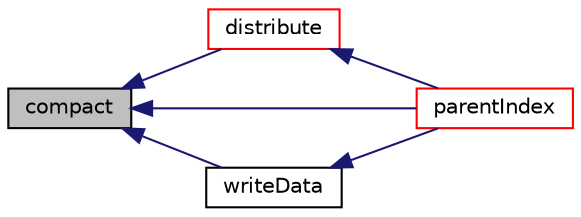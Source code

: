 digraph "compact"
{
  bgcolor="transparent";
  edge [fontname="Helvetica",fontsize="10",labelfontname="Helvetica",labelfontsize="10"];
  node [fontname="Helvetica",fontsize="10",shape=record];
  rankdir="LR";
  Node1 [label="compact",height=0.2,width=0.4,color="black", fillcolor="grey75", style="filled", fontcolor="black"];
  Node1 -> Node2 [dir="back",color="midnightblue",fontsize="10",style="solid",fontname="Helvetica"];
  Node2 [label="distribute",height=0.2,width=0.4,color="red",URL="$a02160.html#a6be2dc3eb1d541aeb83ee0a2adcc0556",tooltip="Update local numbering for mesh redistribution. "];
  Node2 -> Node3 [dir="back",color="midnightblue",fontsize="10",style="solid",fontname="Helvetica"];
  Node3 [label="parentIndex",height=0.2,width=0.4,color="red",URL="$a02160.html#a1b35f338a262f3bff44deca856b78c5c",tooltip="Get parent of cell. "];
  Node1 -> Node3 [dir="back",color="midnightblue",fontsize="10",style="solid",fontname="Helvetica"];
  Node1 -> Node4 [dir="back",color="midnightblue",fontsize="10",style="solid",fontname="Helvetica"];
  Node4 [label="writeData",height=0.2,width=0.4,color="black",URL="$a02160.html#a2a3ea7b116b283507dc19bc8f4719c3d",tooltip="WriteData function required for regIOobject write operation. "];
  Node4 -> Node3 [dir="back",color="midnightblue",fontsize="10",style="solid",fontname="Helvetica"];
}
